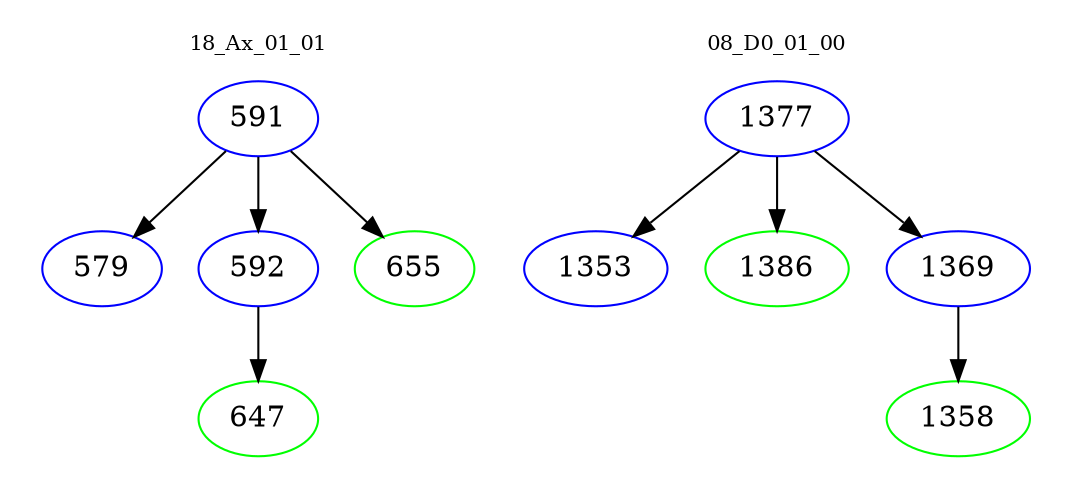 digraph{
subgraph cluster_0 {
color = white
label = "18_Ax_01_01";
fontsize=10;
T0_591 [label="591", color="blue"]
T0_591 -> T0_579 [color="black"]
T0_579 [label="579", color="blue"]
T0_591 -> T0_592 [color="black"]
T0_592 [label="592", color="blue"]
T0_592 -> T0_647 [color="black"]
T0_647 [label="647", color="green"]
T0_591 -> T0_655 [color="black"]
T0_655 [label="655", color="green"]
}
subgraph cluster_1 {
color = white
label = "08_D0_01_00";
fontsize=10;
T1_1377 [label="1377", color="blue"]
T1_1377 -> T1_1353 [color="black"]
T1_1353 [label="1353", color="blue"]
T1_1377 -> T1_1386 [color="black"]
T1_1386 [label="1386", color="green"]
T1_1377 -> T1_1369 [color="black"]
T1_1369 [label="1369", color="blue"]
T1_1369 -> T1_1358 [color="black"]
T1_1358 [label="1358", color="green"]
}
}
